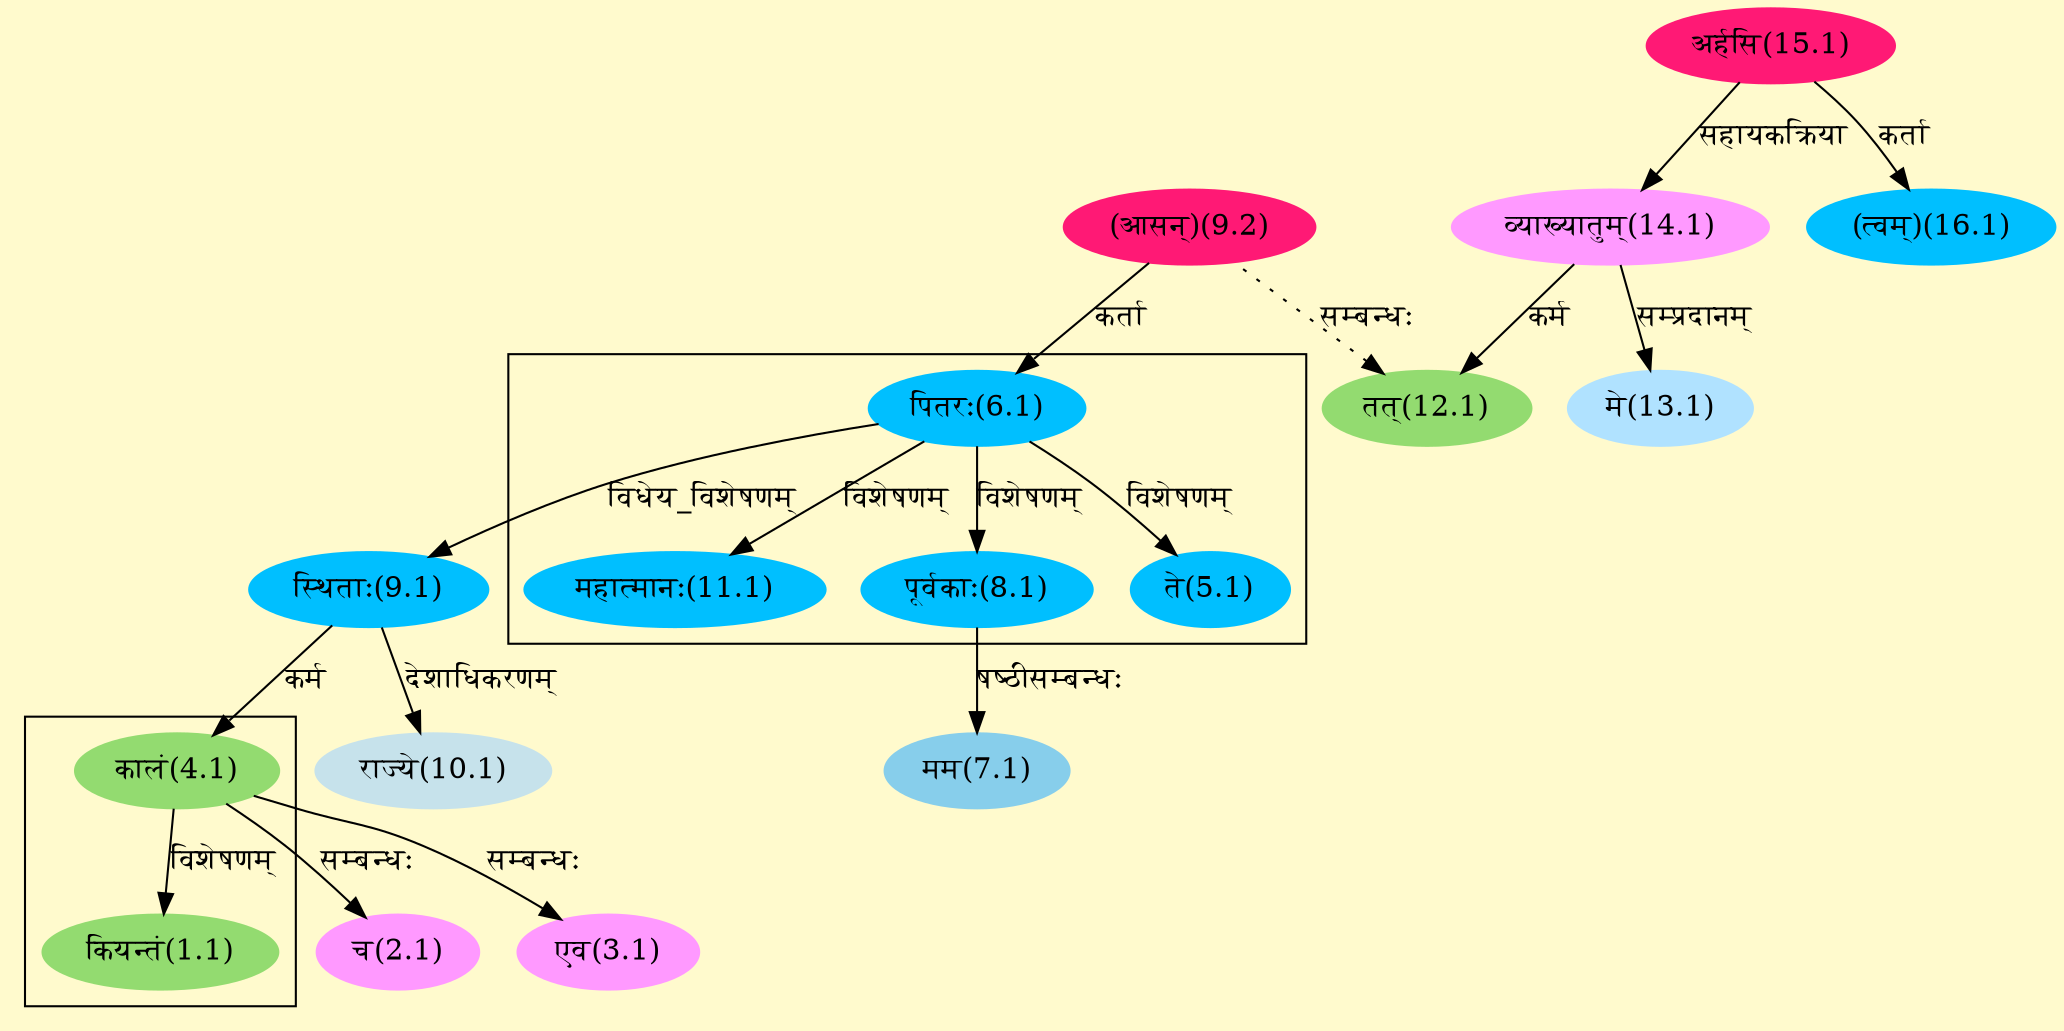 digraph G{
rankdir=BT;
 compound=true;
 bgcolor="lemonchiffon1";

subgraph cluster_1{
Node1_1 [style=filled, color="#93DB70" label = "कियन्तं(1.1)"]
Node4_1 [style=filled, color="#93DB70" label = "कालं(4.1)"]

}

subgraph cluster_2{
Node5_1 [style=filled, color="#00BFFF" label = "ते(5.1)"]
Node6_1 [style=filled, color="#00BFFF" label = "पितरः(6.1)"]
Node8_1 [style=filled, color="#00BFFF" label = "पूर्वकाः(8.1)"]
Node11_1 [style=filled, color="#00BFFF" label = "महात्मानः(11.1)"]

}
Node2_1 [style=filled, color="#FF99FF" label = "च(2.1)"]
Node4_1 [style=filled, color="#93DB70" label = "कालं(4.1)"]
Node3_1 [style=filled, color="#FF99FF" label = "एव(3.1)"]
Node9_1 [style=filled, color="#00BFFF" label = "स्थिताः(9.1)"]
Node6_1 [style=filled, color="#00BFFF" label = "पितरः(6.1)"]
Node9_2 [style=filled, color="#FF1975" label = "(आसन्)(9.2)"]
Node7_1 [style=filled, color="#87CEEB" label = "मम(7.1)"]
Node8_1 [style=filled, color="#00BFFF" label = "पूर्वकाः(8.1)"]
Node [style=filled, color="" label = "()"]
Node10_1 [style=filled, color="#C6E2EB" label = "राज्ये(10.1)"]
Node12_1 [style=filled, color="#93DB70" label = "तत्(12.1)"]
Node14_1 [style=filled, color="#FF99FF" label = "व्याख्यातुम्(14.1)"]
Node13_1 [style=filled, color="#B0E2FF" label = "मे(13.1)"]
Node15_1 [style=filled, color="#FF1975" label = "अर्हसि(15.1)"]
Node16_1 [style=filled, color="#00BFFF" label = "(त्वम्)(16.1)"]
/* Start of Relations section */

Node1_1 -> Node4_1 [  label="विशेषणम्"  dir="back" ]
Node2_1 -> Node4_1 [  label="सम्बन्धः"  dir="back" ]
Node3_1 -> Node4_1 [  label="सम्बन्धः"  dir="back" ]
Node4_1 -> Node9_1 [  label="कर्म"  dir="back" ]
Node5_1 -> Node6_1 [  label="विशेषणम्"  dir="back" ]
Node6_1 -> Node9_2 [  label="कर्ता"  dir="back" ]
Node7_1 -> Node8_1 [  label="षष्ठीसम्बन्धः"  dir="back" ]
Node8_1 -> Node6_1 [  label="विशेषणम्"  dir="back" ]
Node9_1 -> Node6_1 [  label="विधेय_विशेषणम्"  dir="back" ]
Node10_1 -> Node9_1 [  label="देशाधिकरणम्"  dir="back" ]
Node11_1 -> Node6_1 [  label="विशेषणम्"  dir="back" ]
Node12_1 -> Node14_1 [  label="कर्म"  dir="back" ]
Node12_1 -> Node9_2 [ style=dotted label="सम्बन्धः"  dir="back" ]
Node13_1 -> Node14_1 [  label="सम्प्रदानम्"  dir="back" ]
Node14_1 -> Node15_1 [  label="सहायकक्रिया"  dir="back" ]
Node16_1 -> Node15_1 [  label="कर्ता"  dir="back" ]
}
